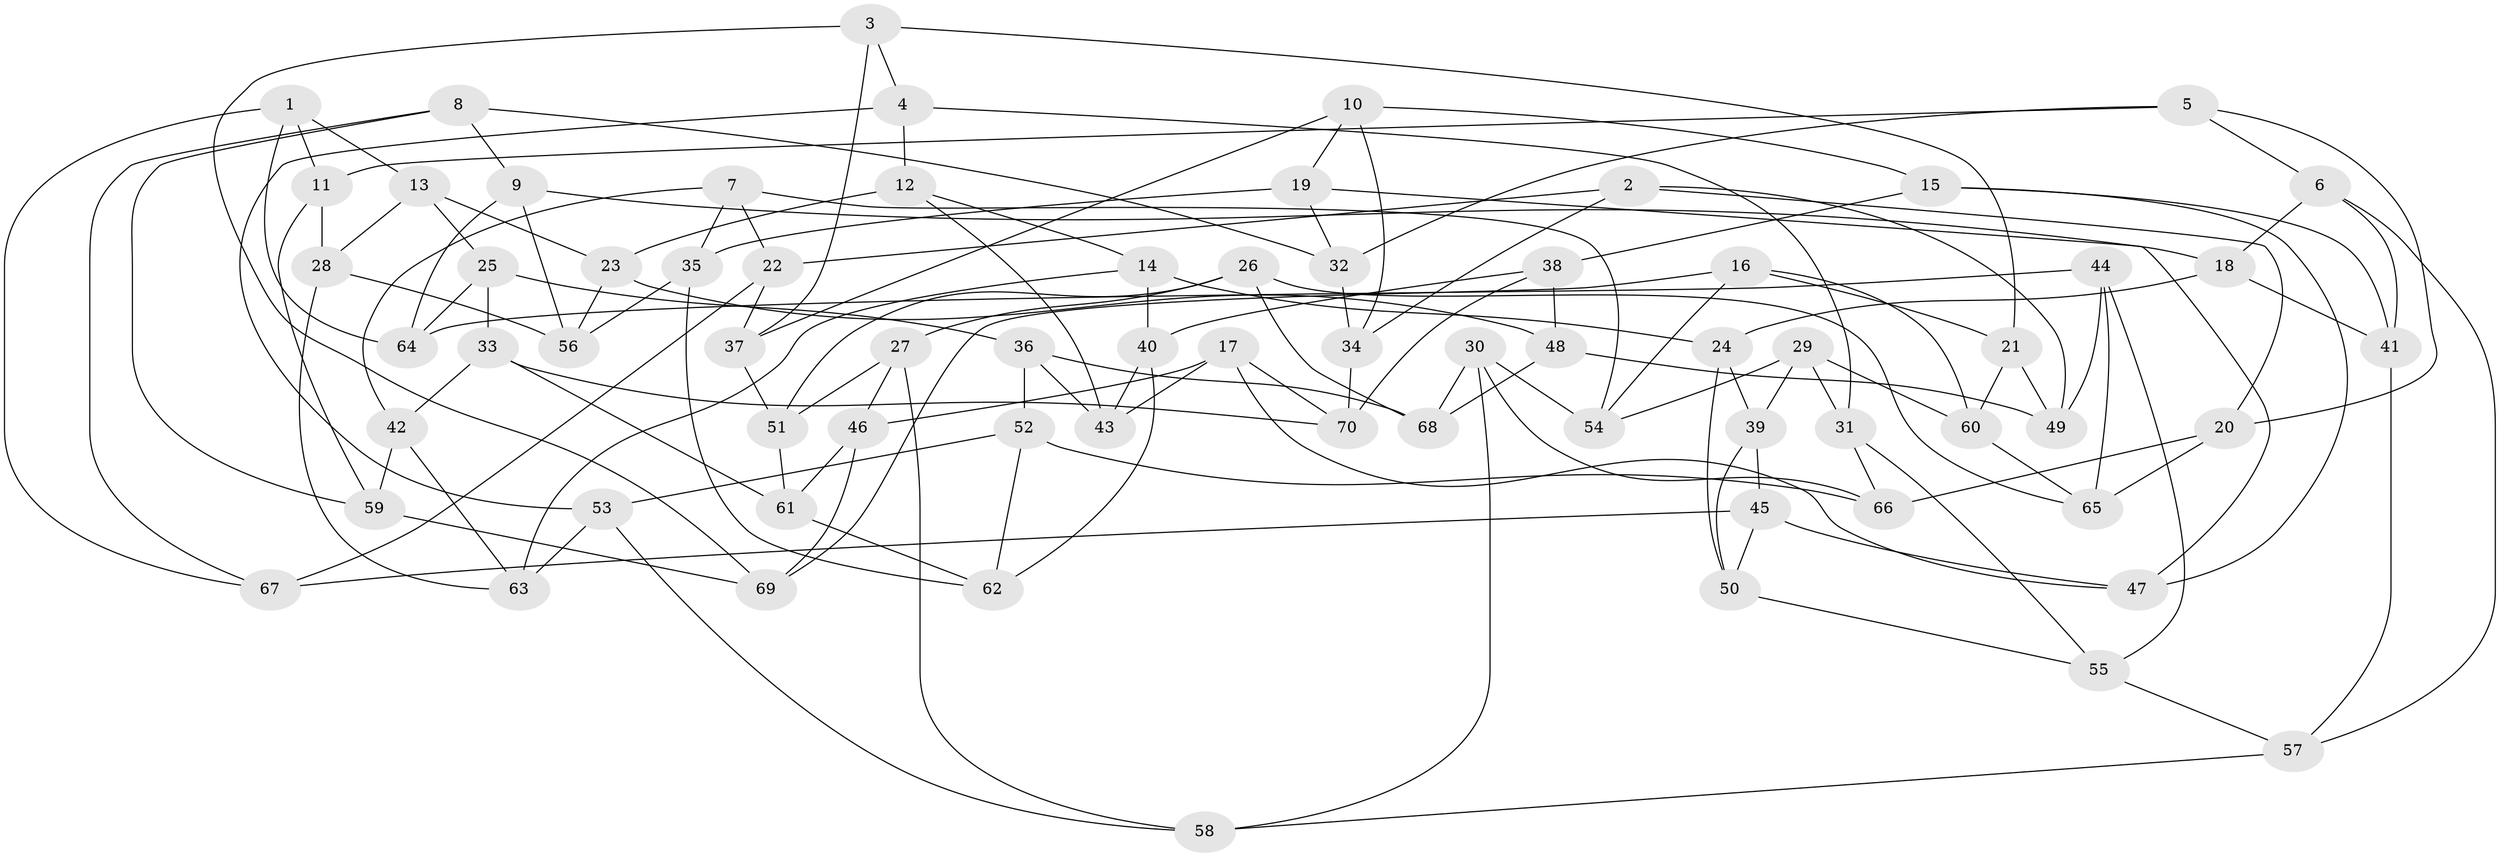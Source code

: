 // coarse degree distribution, {6: 0.20408163265306123, 4: 0.5918367346938775, 8: 0.04081632653061224, 5: 0.10204081632653061, 3: 0.061224489795918366}
// Generated by graph-tools (version 1.1) at 2025/21/03/04/25 18:21:01]
// undirected, 70 vertices, 140 edges
graph export_dot {
graph [start="1"]
  node [color=gray90,style=filled];
  1;
  2;
  3;
  4;
  5;
  6;
  7;
  8;
  9;
  10;
  11;
  12;
  13;
  14;
  15;
  16;
  17;
  18;
  19;
  20;
  21;
  22;
  23;
  24;
  25;
  26;
  27;
  28;
  29;
  30;
  31;
  32;
  33;
  34;
  35;
  36;
  37;
  38;
  39;
  40;
  41;
  42;
  43;
  44;
  45;
  46;
  47;
  48;
  49;
  50;
  51;
  52;
  53;
  54;
  55;
  56;
  57;
  58;
  59;
  60;
  61;
  62;
  63;
  64;
  65;
  66;
  67;
  68;
  69;
  70;
  1 -- 64;
  1 -- 67;
  1 -- 13;
  1 -- 11;
  2 -- 49;
  2 -- 22;
  2 -- 20;
  2 -- 34;
  3 -- 4;
  3 -- 37;
  3 -- 69;
  3 -- 21;
  4 -- 12;
  4 -- 53;
  4 -- 31;
  5 -- 20;
  5 -- 6;
  5 -- 32;
  5 -- 11;
  6 -- 18;
  6 -- 57;
  6 -- 41;
  7 -- 22;
  7 -- 54;
  7 -- 35;
  7 -- 42;
  8 -- 59;
  8 -- 9;
  8 -- 32;
  8 -- 67;
  9 -- 64;
  9 -- 56;
  9 -- 18;
  10 -- 19;
  10 -- 34;
  10 -- 37;
  10 -- 15;
  11 -- 59;
  11 -- 28;
  12 -- 23;
  12 -- 14;
  12 -- 43;
  13 -- 28;
  13 -- 25;
  13 -- 23;
  14 -- 63;
  14 -- 40;
  14 -- 24;
  15 -- 47;
  15 -- 41;
  15 -- 38;
  16 -- 21;
  16 -- 60;
  16 -- 54;
  16 -- 69;
  17 -- 46;
  17 -- 70;
  17 -- 43;
  17 -- 47;
  18 -- 41;
  18 -- 24;
  19 -- 47;
  19 -- 35;
  19 -- 32;
  20 -- 66;
  20 -- 65;
  21 -- 60;
  21 -- 49;
  22 -- 37;
  22 -- 67;
  23 -- 56;
  23 -- 48;
  24 -- 50;
  24 -- 39;
  25 -- 33;
  25 -- 36;
  25 -- 64;
  26 -- 51;
  26 -- 65;
  26 -- 27;
  26 -- 68;
  27 -- 46;
  27 -- 51;
  27 -- 58;
  28 -- 63;
  28 -- 56;
  29 -- 31;
  29 -- 60;
  29 -- 39;
  29 -- 54;
  30 -- 54;
  30 -- 68;
  30 -- 66;
  30 -- 58;
  31 -- 66;
  31 -- 55;
  32 -- 34;
  33 -- 70;
  33 -- 42;
  33 -- 61;
  34 -- 70;
  35 -- 56;
  35 -- 62;
  36 -- 43;
  36 -- 68;
  36 -- 52;
  37 -- 51;
  38 -- 40;
  38 -- 70;
  38 -- 48;
  39 -- 45;
  39 -- 50;
  40 -- 62;
  40 -- 43;
  41 -- 57;
  42 -- 59;
  42 -- 63;
  44 -- 55;
  44 -- 65;
  44 -- 49;
  44 -- 64;
  45 -- 50;
  45 -- 67;
  45 -- 47;
  46 -- 61;
  46 -- 69;
  48 -- 49;
  48 -- 68;
  50 -- 55;
  51 -- 61;
  52 -- 66;
  52 -- 53;
  52 -- 62;
  53 -- 58;
  53 -- 63;
  55 -- 57;
  57 -- 58;
  59 -- 69;
  60 -- 65;
  61 -- 62;
}
